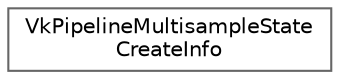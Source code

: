 digraph "类继承关系图"
{
 // LATEX_PDF_SIZE
  bgcolor="transparent";
  edge [fontname=Helvetica,fontsize=10,labelfontname=Helvetica,labelfontsize=10];
  node [fontname=Helvetica,fontsize=10,shape=box,height=0.2,width=0.4];
  rankdir="LR";
  Node0 [id="Node000000",label="VkPipelineMultisampleState\lCreateInfo",height=0.2,width=0.4,color="grey40", fillcolor="white", style="filled",URL="$struct_vk_pipeline_multisample_state_create_info.html",tooltip=" "];
}

